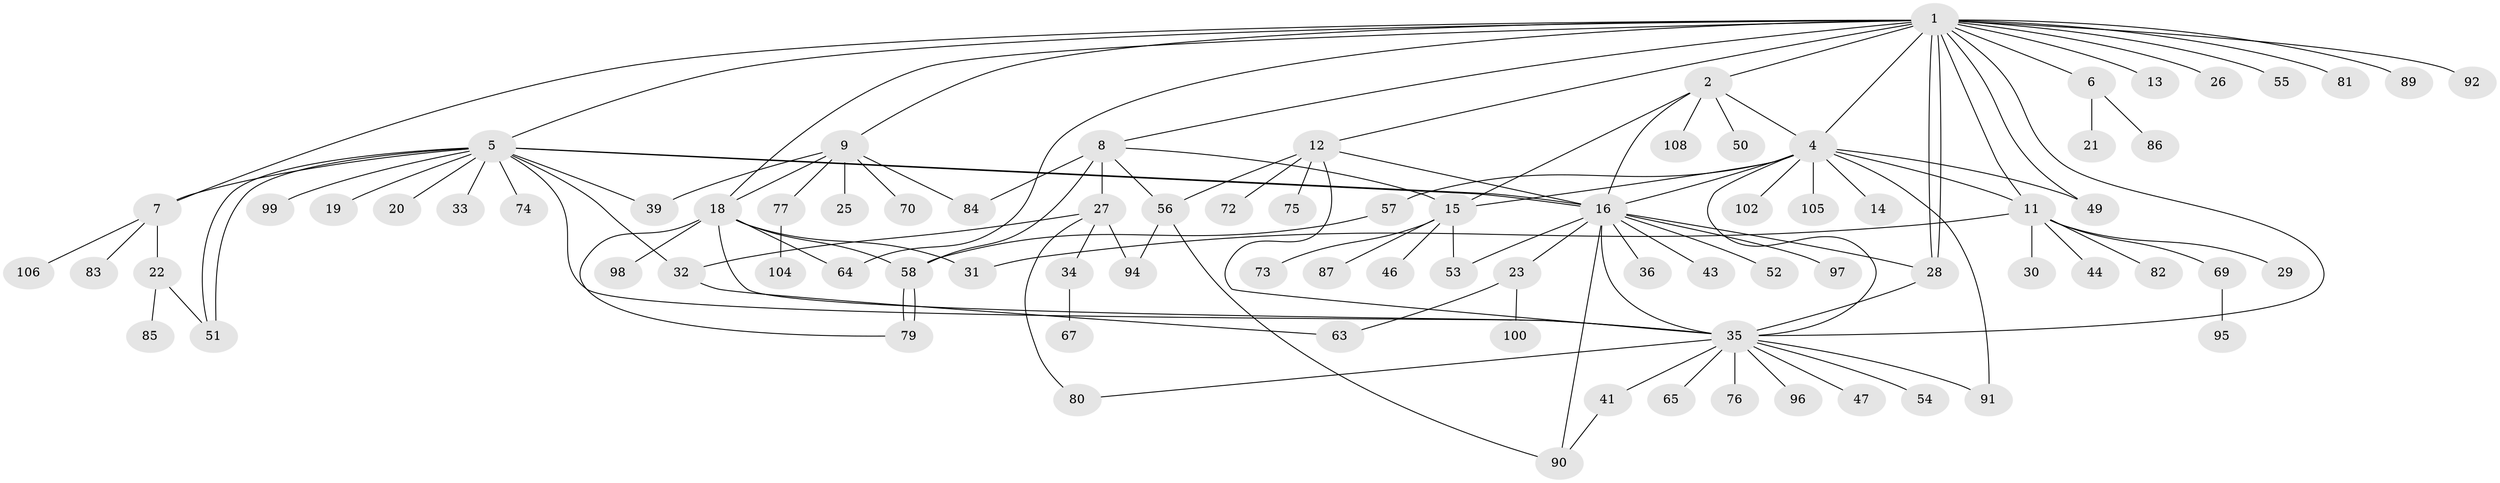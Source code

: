 // Generated by graph-tools (version 1.1) at 2025/23/03/03/25 07:23:54]
// undirected, 85 vertices, 122 edges
graph export_dot {
graph [start="1"]
  node [color=gray90,style=filled];
  1 [super="+3"];
  2 [super="+10"];
  4 [super="+48"];
  5 [super="+17"];
  6 [super="+62"];
  7 [super="+112"];
  8 [super="+37"];
  9 [super="+38"];
  11 [super="+24"];
  12 [super="+59"];
  13;
  14;
  15 [super="+88"];
  16 [super="+103"];
  18 [super="+66"];
  19;
  20;
  21;
  22 [super="+42"];
  23 [super="+60"];
  25;
  26;
  27 [super="+61"];
  28 [super="+78"];
  29 [super="+40"];
  30;
  31 [super="+71"];
  32;
  33 [super="+45"];
  34;
  35 [super="+93"];
  36;
  39;
  41 [super="+109"];
  43;
  44 [super="+107"];
  46;
  47;
  49;
  50;
  51;
  52;
  53 [super="+68"];
  54;
  55;
  56 [super="+101"];
  57 [super="+110"];
  58;
  63;
  64;
  65;
  67;
  69 [super="+113"];
  70;
  72;
  73;
  74;
  75;
  76;
  77;
  79 [super="+111"];
  80;
  81;
  82;
  83;
  84;
  85;
  86;
  87;
  89;
  90;
  91;
  92;
  94;
  95;
  96;
  97;
  98;
  99;
  100;
  102;
  104;
  105;
  106;
  108;
  1 -- 2;
  1 -- 4 [weight=2];
  1 -- 5;
  1 -- 6;
  1 -- 7;
  1 -- 8;
  1 -- 9;
  1 -- 11;
  1 -- 12;
  1 -- 13;
  1 -- 18;
  1 -- 26;
  1 -- 28;
  1 -- 28;
  1 -- 35;
  1 -- 49;
  1 -- 55;
  1 -- 64;
  1 -- 81;
  1 -- 89;
  1 -- 92;
  2 -- 4;
  2 -- 15;
  2 -- 50;
  2 -- 108;
  2 -- 16;
  4 -- 14;
  4 -- 15;
  4 -- 16;
  4 -- 35;
  4 -- 49;
  4 -- 91;
  4 -- 105;
  4 -- 102;
  4 -- 57;
  4 -- 11;
  5 -- 7;
  5 -- 16;
  5 -- 16;
  5 -- 19;
  5 -- 20;
  5 -- 32;
  5 -- 33;
  5 -- 35;
  5 -- 39;
  5 -- 51;
  5 -- 51;
  5 -- 74;
  5 -- 99;
  6 -- 21;
  6 -- 86;
  7 -- 22;
  7 -- 83;
  7 -- 106;
  8 -- 15;
  8 -- 27 [weight=2];
  8 -- 84;
  8 -- 56;
  8 -- 58;
  9 -- 25;
  9 -- 39;
  9 -- 70;
  9 -- 77;
  9 -- 18;
  9 -- 84;
  11 -- 29;
  11 -- 30;
  11 -- 82;
  11 -- 69;
  11 -- 44;
  11 -- 31;
  12 -- 72;
  12 -- 75;
  12 -- 16;
  12 -- 35;
  12 -- 56;
  15 -- 46;
  15 -- 53;
  15 -- 73;
  15 -- 87;
  16 -- 23;
  16 -- 28;
  16 -- 36;
  16 -- 43;
  16 -- 52;
  16 -- 90;
  16 -- 97;
  16 -- 35;
  16 -- 53;
  18 -- 31;
  18 -- 58;
  18 -- 79;
  18 -- 98;
  18 -- 35;
  18 -- 64;
  22 -- 51;
  22 -- 85;
  23 -- 63;
  23 -- 100;
  27 -- 32;
  27 -- 34;
  27 -- 80;
  27 -- 94;
  28 -- 35;
  32 -- 63;
  34 -- 67;
  35 -- 41;
  35 -- 47;
  35 -- 54;
  35 -- 65;
  35 -- 76;
  35 -- 80;
  35 -- 91;
  35 -- 96;
  41 -- 90;
  56 -- 90;
  56 -- 94;
  57 -- 58;
  58 -- 79;
  58 -- 79;
  69 -- 95;
  77 -- 104;
}
